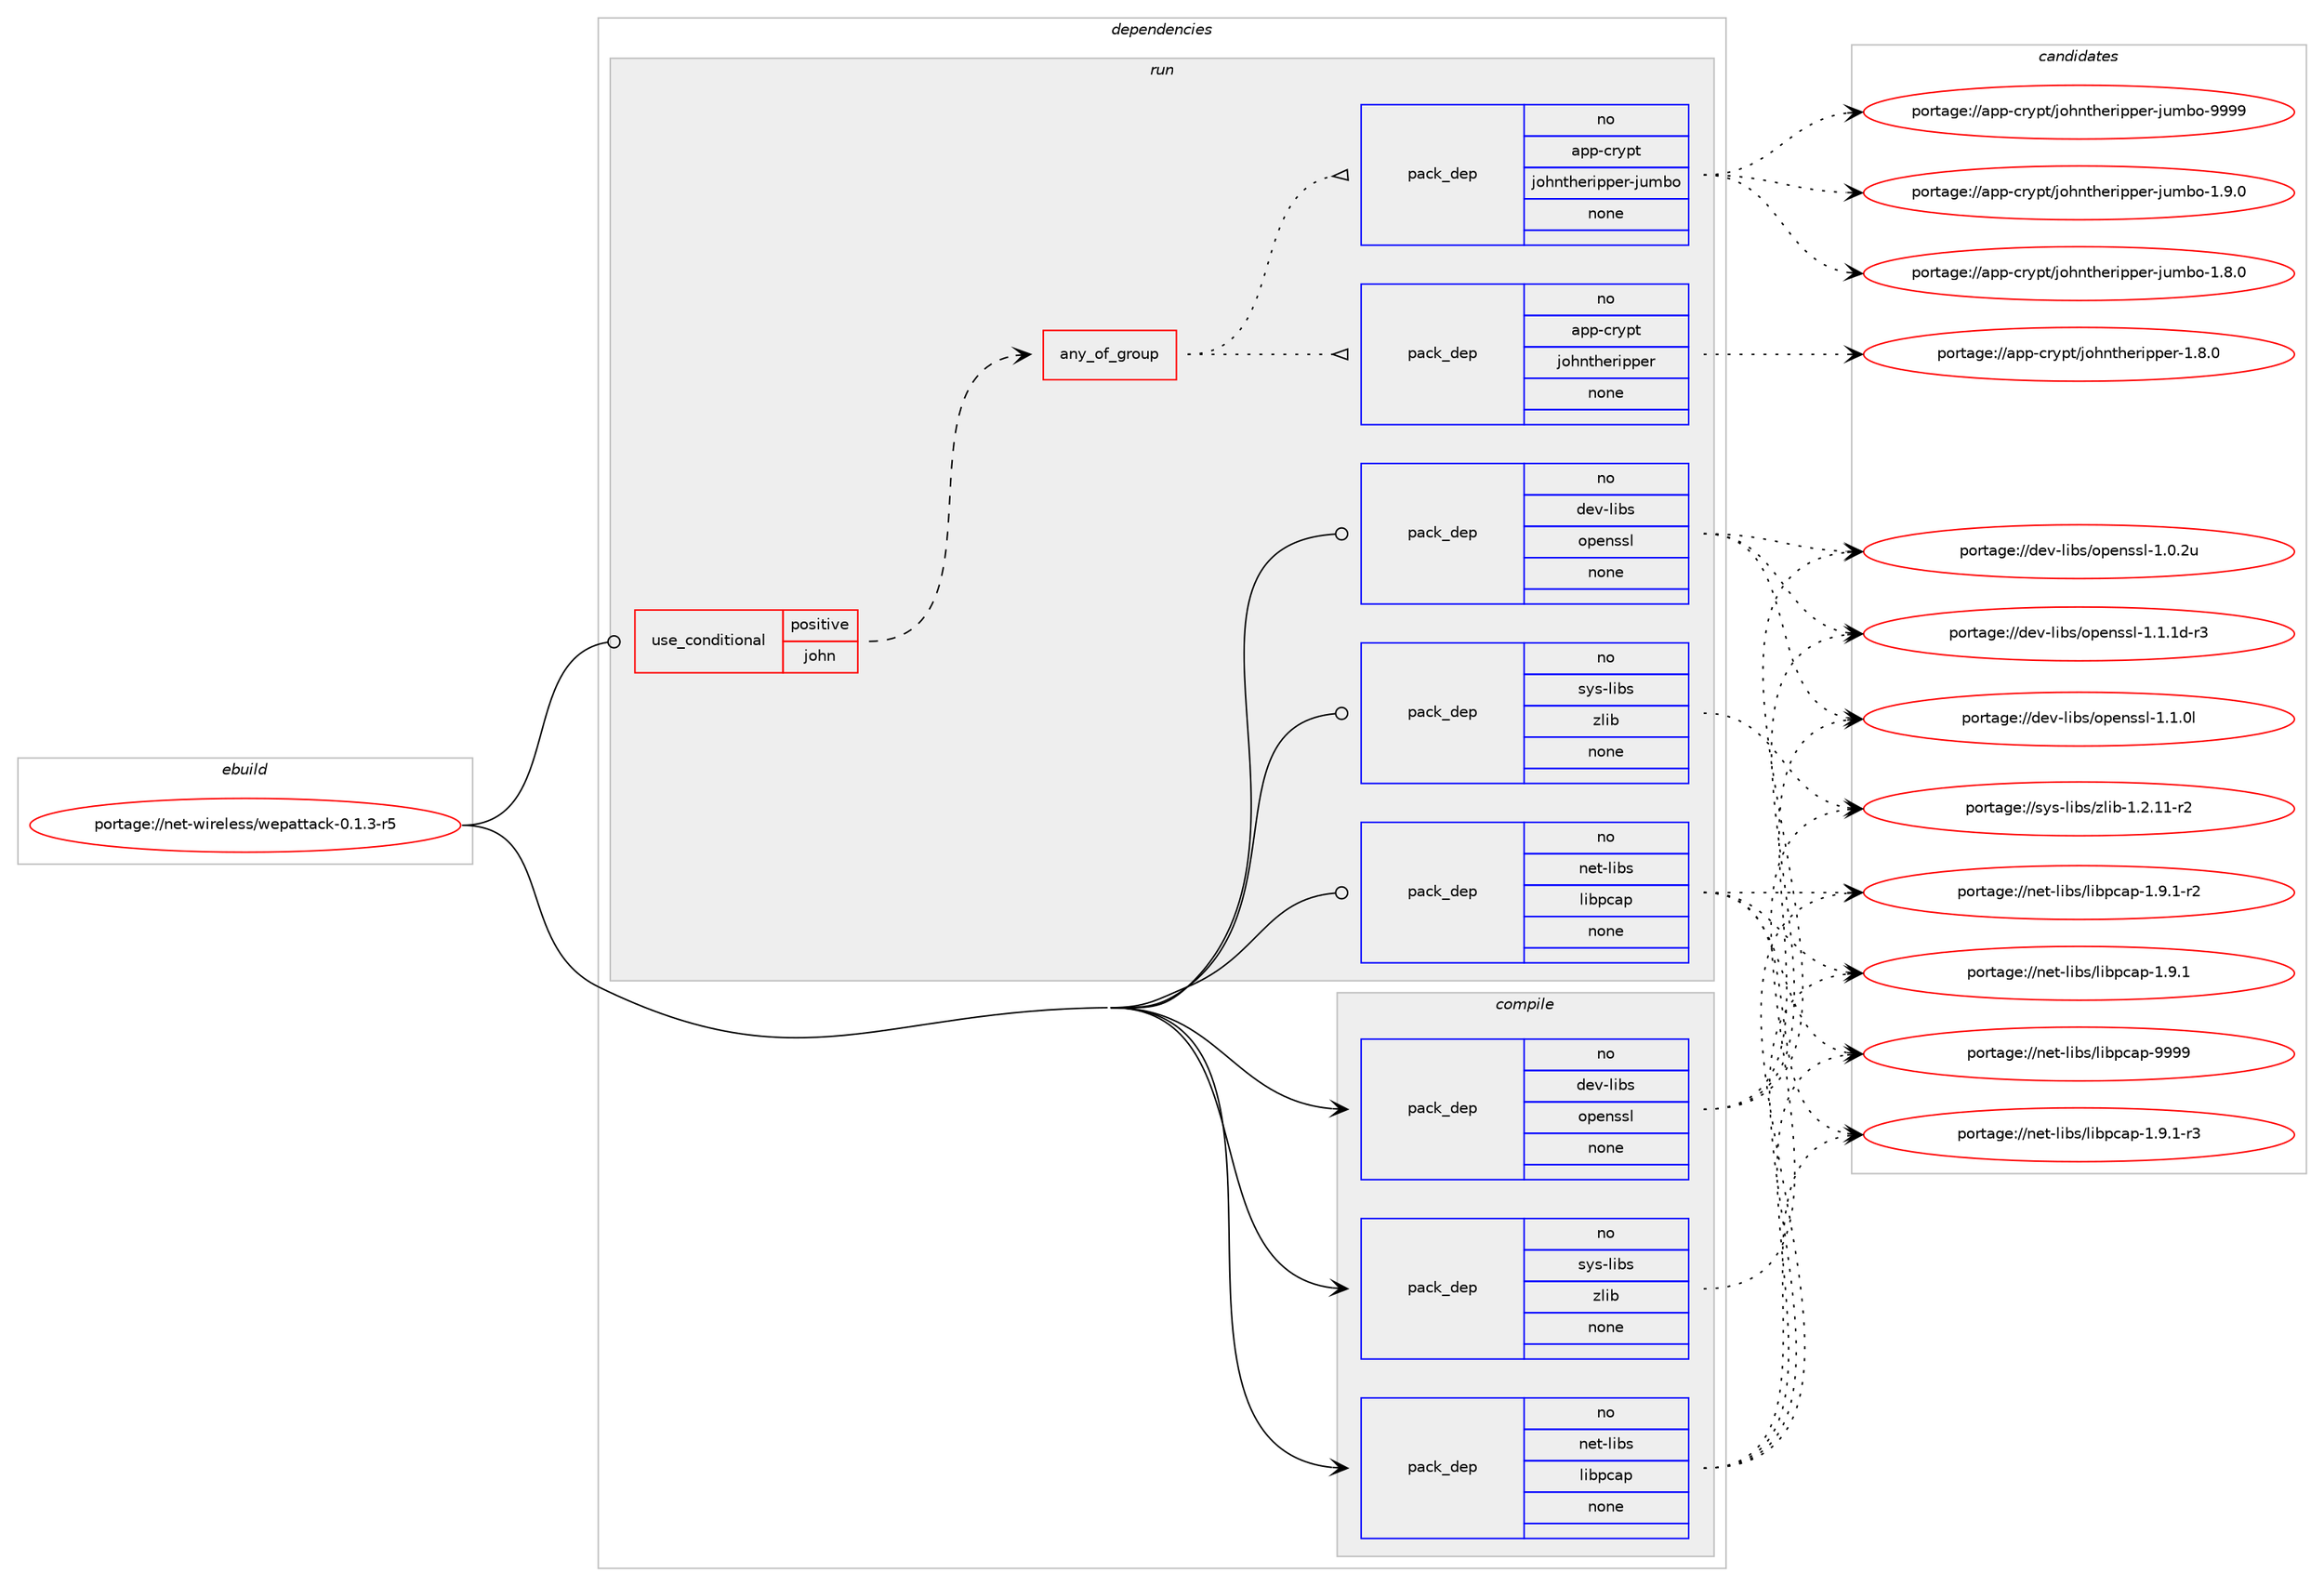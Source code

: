 digraph prolog {

# *************
# Graph options
# *************

newrank=true;
concentrate=true;
compound=true;
graph [rankdir=LR,fontname=Helvetica,fontsize=10,ranksep=1.5];#, ranksep=2.5, nodesep=0.2];
edge  [arrowhead=vee];
node  [fontname=Helvetica,fontsize=10];

# **********
# The ebuild
# **********

subgraph cluster_leftcol {
color=gray;
rank=same;
label=<<i>ebuild</i>>;
id [label="portage://net-wireless/wepattack-0.1.3-r5", color=red, width=4, href="../net-wireless/wepattack-0.1.3-r5.svg"];
}

# ****************
# The dependencies
# ****************

subgraph cluster_midcol {
color=gray;
label=<<i>dependencies</i>>;
subgraph cluster_compile {
fillcolor="#eeeeee";
style=filled;
label=<<i>compile</i>>;
subgraph pack87738 {
dependency111433 [label=<<TABLE BORDER="0" CELLBORDER="1" CELLSPACING="0" CELLPADDING="4" WIDTH="220"><TR><TD ROWSPAN="6" CELLPADDING="30">pack_dep</TD></TR><TR><TD WIDTH="110">no</TD></TR><TR><TD>dev-libs</TD></TR><TR><TD>openssl</TD></TR><TR><TD>none</TD></TR><TR><TD></TD></TR></TABLE>>, shape=none, color=blue];
}
id:e -> dependency111433:w [weight=20,style="solid",arrowhead="vee"];
subgraph pack87739 {
dependency111434 [label=<<TABLE BORDER="0" CELLBORDER="1" CELLSPACING="0" CELLPADDING="4" WIDTH="220"><TR><TD ROWSPAN="6" CELLPADDING="30">pack_dep</TD></TR><TR><TD WIDTH="110">no</TD></TR><TR><TD>net-libs</TD></TR><TR><TD>libpcap</TD></TR><TR><TD>none</TD></TR><TR><TD></TD></TR></TABLE>>, shape=none, color=blue];
}
id:e -> dependency111434:w [weight=20,style="solid",arrowhead="vee"];
subgraph pack87740 {
dependency111435 [label=<<TABLE BORDER="0" CELLBORDER="1" CELLSPACING="0" CELLPADDING="4" WIDTH="220"><TR><TD ROWSPAN="6" CELLPADDING="30">pack_dep</TD></TR><TR><TD WIDTH="110">no</TD></TR><TR><TD>sys-libs</TD></TR><TR><TD>zlib</TD></TR><TR><TD>none</TD></TR><TR><TD></TD></TR></TABLE>>, shape=none, color=blue];
}
id:e -> dependency111435:w [weight=20,style="solid",arrowhead="vee"];
}
subgraph cluster_compileandrun {
fillcolor="#eeeeee";
style=filled;
label=<<i>compile and run</i>>;
}
subgraph cluster_run {
fillcolor="#eeeeee";
style=filled;
label=<<i>run</i>>;
subgraph cond21876 {
dependency111436 [label=<<TABLE BORDER="0" CELLBORDER="1" CELLSPACING="0" CELLPADDING="4"><TR><TD ROWSPAN="3" CELLPADDING="10">use_conditional</TD></TR><TR><TD>positive</TD></TR><TR><TD>john</TD></TR></TABLE>>, shape=none, color=red];
subgraph any1725 {
dependency111437 [label=<<TABLE BORDER="0" CELLBORDER="1" CELLSPACING="0" CELLPADDING="4"><TR><TD CELLPADDING="10">any_of_group</TD></TR></TABLE>>, shape=none, color=red];subgraph pack87741 {
dependency111438 [label=<<TABLE BORDER="0" CELLBORDER="1" CELLSPACING="0" CELLPADDING="4" WIDTH="220"><TR><TD ROWSPAN="6" CELLPADDING="30">pack_dep</TD></TR><TR><TD WIDTH="110">no</TD></TR><TR><TD>app-crypt</TD></TR><TR><TD>johntheripper</TD></TR><TR><TD>none</TD></TR><TR><TD></TD></TR></TABLE>>, shape=none, color=blue];
}
dependency111437:e -> dependency111438:w [weight=20,style="dotted",arrowhead="oinv"];
subgraph pack87742 {
dependency111439 [label=<<TABLE BORDER="0" CELLBORDER="1" CELLSPACING="0" CELLPADDING="4" WIDTH="220"><TR><TD ROWSPAN="6" CELLPADDING="30">pack_dep</TD></TR><TR><TD WIDTH="110">no</TD></TR><TR><TD>app-crypt</TD></TR><TR><TD>johntheripper-jumbo</TD></TR><TR><TD>none</TD></TR><TR><TD></TD></TR></TABLE>>, shape=none, color=blue];
}
dependency111437:e -> dependency111439:w [weight=20,style="dotted",arrowhead="oinv"];
}
dependency111436:e -> dependency111437:w [weight=20,style="dashed",arrowhead="vee"];
}
id:e -> dependency111436:w [weight=20,style="solid",arrowhead="odot"];
subgraph pack87743 {
dependency111440 [label=<<TABLE BORDER="0" CELLBORDER="1" CELLSPACING="0" CELLPADDING="4" WIDTH="220"><TR><TD ROWSPAN="6" CELLPADDING="30">pack_dep</TD></TR><TR><TD WIDTH="110">no</TD></TR><TR><TD>dev-libs</TD></TR><TR><TD>openssl</TD></TR><TR><TD>none</TD></TR><TR><TD></TD></TR></TABLE>>, shape=none, color=blue];
}
id:e -> dependency111440:w [weight=20,style="solid",arrowhead="odot"];
subgraph pack87744 {
dependency111441 [label=<<TABLE BORDER="0" CELLBORDER="1" CELLSPACING="0" CELLPADDING="4" WIDTH="220"><TR><TD ROWSPAN="6" CELLPADDING="30">pack_dep</TD></TR><TR><TD WIDTH="110">no</TD></TR><TR><TD>net-libs</TD></TR><TR><TD>libpcap</TD></TR><TR><TD>none</TD></TR><TR><TD></TD></TR></TABLE>>, shape=none, color=blue];
}
id:e -> dependency111441:w [weight=20,style="solid",arrowhead="odot"];
subgraph pack87745 {
dependency111442 [label=<<TABLE BORDER="0" CELLBORDER="1" CELLSPACING="0" CELLPADDING="4" WIDTH="220"><TR><TD ROWSPAN="6" CELLPADDING="30">pack_dep</TD></TR><TR><TD WIDTH="110">no</TD></TR><TR><TD>sys-libs</TD></TR><TR><TD>zlib</TD></TR><TR><TD>none</TD></TR><TR><TD></TD></TR></TABLE>>, shape=none, color=blue];
}
id:e -> dependency111442:w [weight=20,style="solid",arrowhead="odot"];
}
}

# **************
# The candidates
# **************

subgraph cluster_choices {
rank=same;
color=gray;
label=<<i>candidates</i>>;

subgraph choice87738 {
color=black;
nodesep=1;
choice1001011184510810598115471111121011101151151084549464946491004511451 [label="portage://dev-libs/openssl-1.1.1d-r3", color=red, width=4,href="../dev-libs/openssl-1.1.1d-r3.svg"];
choice100101118451081059811547111112101110115115108454946494648108 [label="portage://dev-libs/openssl-1.1.0l", color=red, width=4,href="../dev-libs/openssl-1.1.0l.svg"];
choice100101118451081059811547111112101110115115108454946484650117 [label="portage://dev-libs/openssl-1.0.2u", color=red, width=4,href="../dev-libs/openssl-1.0.2u.svg"];
dependency111433:e -> choice1001011184510810598115471111121011101151151084549464946491004511451:w [style=dotted,weight="100"];
dependency111433:e -> choice100101118451081059811547111112101110115115108454946494648108:w [style=dotted,weight="100"];
dependency111433:e -> choice100101118451081059811547111112101110115115108454946484650117:w [style=dotted,weight="100"];
}
subgraph choice87739 {
color=black;
nodesep=1;
choice1101011164510810598115471081059811299971124557575757 [label="portage://net-libs/libpcap-9999", color=red, width=4,href="../net-libs/libpcap-9999.svg"];
choice1101011164510810598115471081059811299971124549465746494511451 [label="portage://net-libs/libpcap-1.9.1-r3", color=red, width=4,href="../net-libs/libpcap-1.9.1-r3.svg"];
choice1101011164510810598115471081059811299971124549465746494511450 [label="portage://net-libs/libpcap-1.9.1-r2", color=red, width=4,href="../net-libs/libpcap-1.9.1-r2.svg"];
choice110101116451081059811547108105981129997112454946574649 [label="portage://net-libs/libpcap-1.9.1", color=red, width=4,href="../net-libs/libpcap-1.9.1.svg"];
dependency111434:e -> choice1101011164510810598115471081059811299971124557575757:w [style=dotted,weight="100"];
dependency111434:e -> choice1101011164510810598115471081059811299971124549465746494511451:w [style=dotted,weight="100"];
dependency111434:e -> choice1101011164510810598115471081059811299971124549465746494511450:w [style=dotted,weight="100"];
dependency111434:e -> choice110101116451081059811547108105981129997112454946574649:w [style=dotted,weight="100"];
}
subgraph choice87740 {
color=black;
nodesep=1;
choice11512111545108105981154712210810598454946504649494511450 [label="portage://sys-libs/zlib-1.2.11-r2", color=red, width=4,href="../sys-libs/zlib-1.2.11-r2.svg"];
dependency111435:e -> choice11512111545108105981154712210810598454946504649494511450:w [style=dotted,weight="100"];
}
subgraph choice87741 {
color=black;
nodesep=1;
choice97112112459911412111211647106111104110116104101114105112112101114454946564648 [label="portage://app-crypt/johntheripper-1.8.0", color=red, width=4,href="../app-crypt/johntheripper-1.8.0.svg"];
dependency111438:e -> choice97112112459911412111211647106111104110116104101114105112112101114454946564648:w [style=dotted,weight="100"];
}
subgraph choice87742 {
color=black;
nodesep=1;
choice9711211245991141211121164710611110411011610410111410511211210111445106117109981114557575757 [label="portage://app-crypt/johntheripper-jumbo-9999", color=red, width=4,href="../app-crypt/johntheripper-jumbo-9999.svg"];
choice971121124599114121112116471061111041101161041011141051121121011144510611710998111454946574648 [label="portage://app-crypt/johntheripper-jumbo-1.9.0", color=red, width=4,href="../app-crypt/johntheripper-jumbo-1.9.0.svg"];
choice971121124599114121112116471061111041101161041011141051121121011144510611710998111454946564648 [label="portage://app-crypt/johntheripper-jumbo-1.8.0", color=red, width=4,href="../app-crypt/johntheripper-jumbo-1.8.0.svg"];
dependency111439:e -> choice9711211245991141211121164710611110411011610410111410511211210111445106117109981114557575757:w [style=dotted,weight="100"];
dependency111439:e -> choice971121124599114121112116471061111041101161041011141051121121011144510611710998111454946574648:w [style=dotted,weight="100"];
dependency111439:e -> choice971121124599114121112116471061111041101161041011141051121121011144510611710998111454946564648:w [style=dotted,weight="100"];
}
subgraph choice87743 {
color=black;
nodesep=1;
choice1001011184510810598115471111121011101151151084549464946491004511451 [label="portage://dev-libs/openssl-1.1.1d-r3", color=red, width=4,href="../dev-libs/openssl-1.1.1d-r3.svg"];
choice100101118451081059811547111112101110115115108454946494648108 [label="portage://dev-libs/openssl-1.1.0l", color=red, width=4,href="../dev-libs/openssl-1.1.0l.svg"];
choice100101118451081059811547111112101110115115108454946484650117 [label="portage://dev-libs/openssl-1.0.2u", color=red, width=4,href="../dev-libs/openssl-1.0.2u.svg"];
dependency111440:e -> choice1001011184510810598115471111121011101151151084549464946491004511451:w [style=dotted,weight="100"];
dependency111440:e -> choice100101118451081059811547111112101110115115108454946494648108:w [style=dotted,weight="100"];
dependency111440:e -> choice100101118451081059811547111112101110115115108454946484650117:w [style=dotted,weight="100"];
}
subgraph choice87744 {
color=black;
nodesep=1;
choice1101011164510810598115471081059811299971124557575757 [label="portage://net-libs/libpcap-9999", color=red, width=4,href="../net-libs/libpcap-9999.svg"];
choice1101011164510810598115471081059811299971124549465746494511451 [label="portage://net-libs/libpcap-1.9.1-r3", color=red, width=4,href="../net-libs/libpcap-1.9.1-r3.svg"];
choice1101011164510810598115471081059811299971124549465746494511450 [label="portage://net-libs/libpcap-1.9.1-r2", color=red, width=4,href="../net-libs/libpcap-1.9.1-r2.svg"];
choice110101116451081059811547108105981129997112454946574649 [label="portage://net-libs/libpcap-1.9.1", color=red, width=4,href="../net-libs/libpcap-1.9.1.svg"];
dependency111441:e -> choice1101011164510810598115471081059811299971124557575757:w [style=dotted,weight="100"];
dependency111441:e -> choice1101011164510810598115471081059811299971124549465746494511451:w [style=dotted,weight="100"];
dependency111441:e -> choice1101011164510810598115471081059811299971124549465746494511450:w [style=dotted,weight="100"];
dependency111441:e -> choice110101116451081059811547108105981129997112454946574649:w [style=dotted,weight="100"];
}
subgraph choice87745 {
color=black;
nodesep=1;
choice11512111545108105981154712210810598454946504649494511450 [label="portage://sys-libs/zlib-1.2.11-r2", color=red, width=4,href="../sys-libs/zlib-1.2.11-r2.svg"];
dependency111442:e -> choice11512111545108105981154712210810598454946504649494511450:w [style=dotted,weight="100"];
}
}

}

